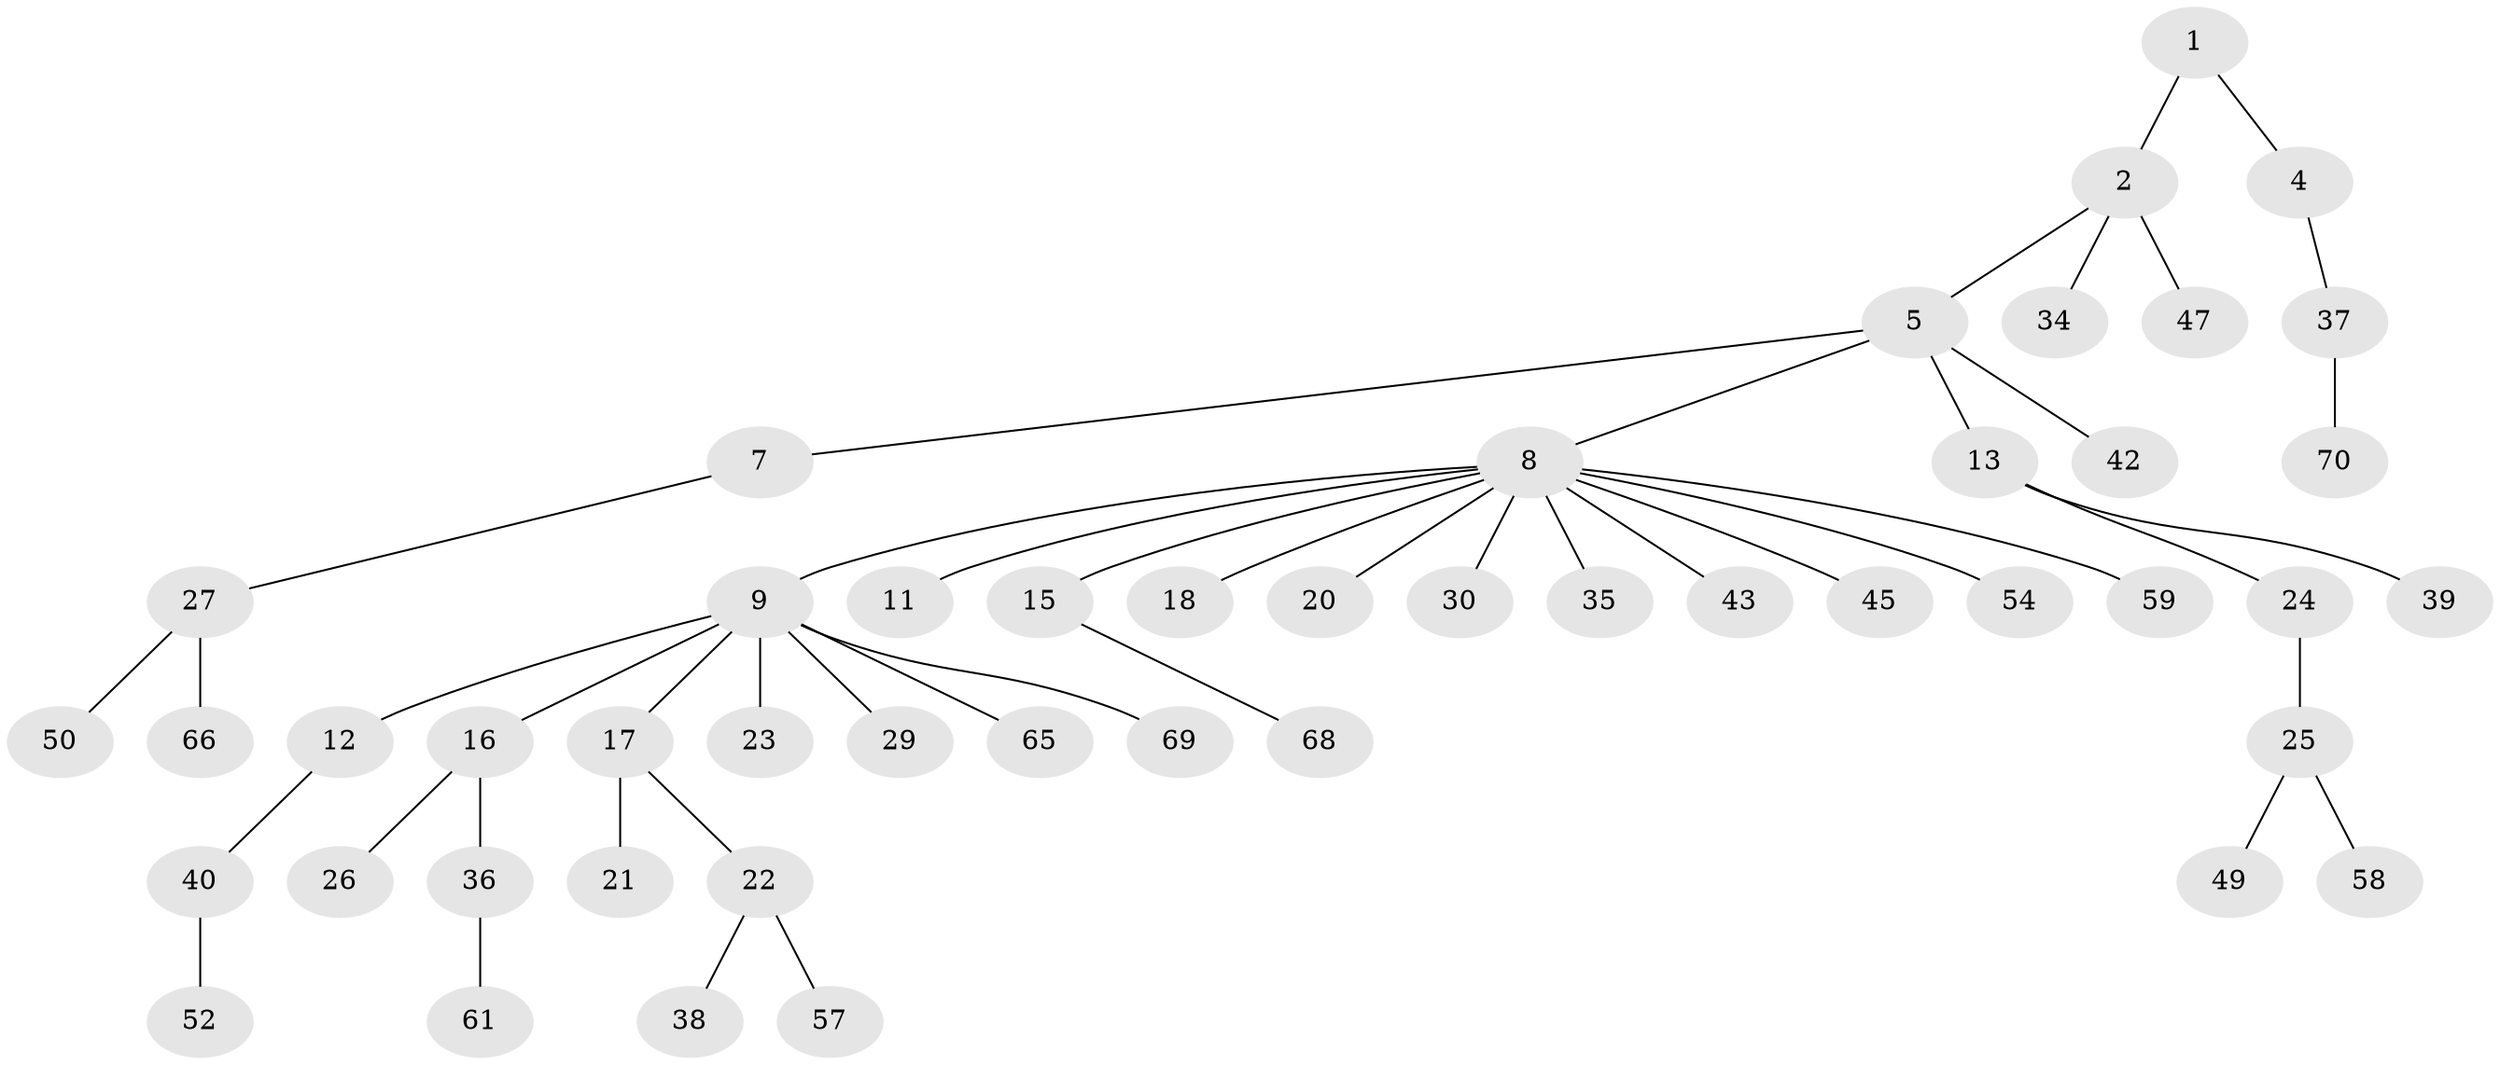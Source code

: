 // Generated by graph-tools (version 1.1) at 2025/52/02/27/25 19:52:09]
// undirected, 48 vertices, 47 edges
graph export_dot {
graph [start="1"]
  node [color=gray90,style=filled];
  1 [super="+28"];
  2 [super="+3"];
  4 [super="+55"];
  5 [super="+6"];
  7;
  8 [super="+10"];
  9 [super="+14"];
  11 [super="+44"];
  12;
  13 [super="+53"];
  15 [super="+46"];
  16;
  17 [super="+19"];
  18 [super="+62"];
  20;
  21;
  22 [super="+31"];
  23;
  24 [super="+67"];
  25 [super="+33"];
  26 [super="+64"];
  27 [super="+60"];
  29;
  30 [super="+32"];
  34;
  35;
  36 [super="+56"];
  37 [super="+51"];
  38;
  39;
  40 [super="+41"];
  42 [super="+48"];
  43;
  45;
  47;
  49;
  50;
  52;
  54 [super="+72"];
  57 [super="+71"];
  58;
  59 [super="+63"];
  61;
  65;
  66;
  68;
  69;
  70;
  1 -- 2;
  1 -- 4;
  2 -- 34;
  2 -- 5;
  2 -- 47;
  4 -- 37;
  5 -- 8;
  5 -- 13;
  5 -- 42;
  5 -- 7;
  7 -- 27;
  8 -- 9;
  8 -- 15;
  8 -- 18;
  8 -- 20;
  8 -- 30;
  8 -- 35;
  8 -- 43;
  8 -- 45;
  8 -- 54;
  8 -- 11;
  8 -- 59;
  9 -- 12;
  9 -- 16;
  9 -- 17;
  9 -- 29;
  9 -- 65;
  9 -- 69;
  9 -- 23;
  12 -- 40;
  13 -- 24;
  13 -- 39;
  15 -- 68;
  16 -- 26;
  16 -- 36;
  17 -- 21;
  17 -- 22;
  22 -- 38;
  22 -- 57;
  24 -- 25;
  25 -- 58;
  25 -- 49;
  27 -- 50;
  27 -- 66;
  36 -- 61;
  37 -- 70;
  40 -- 52;
}
